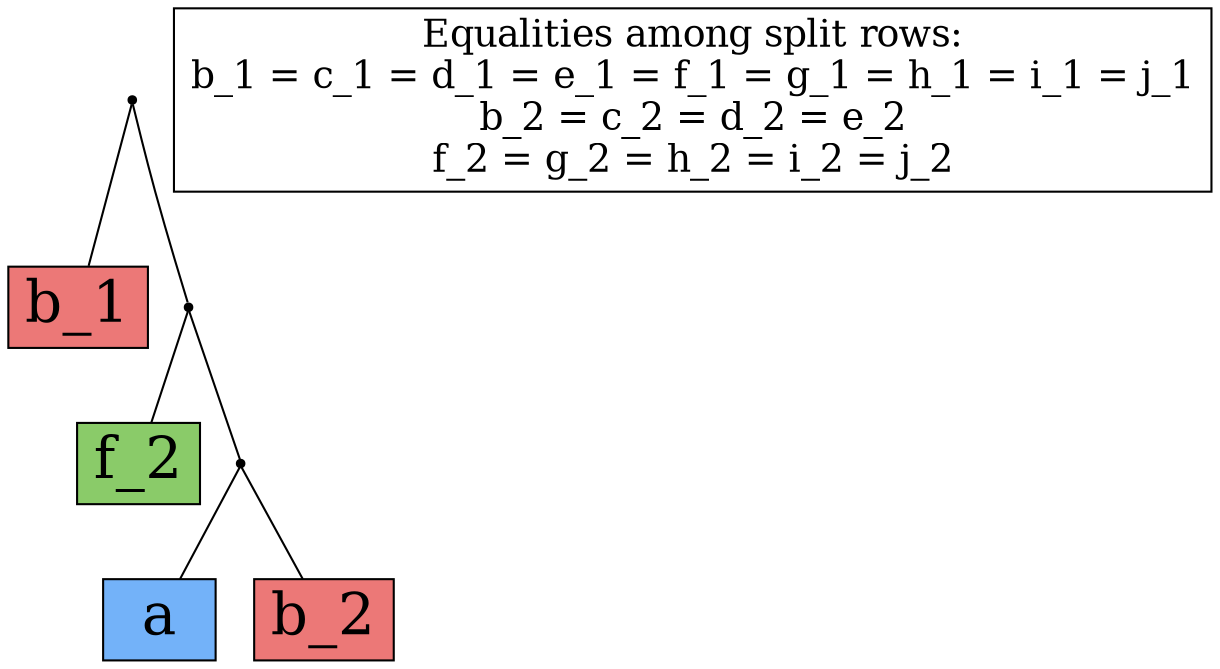 digraph {
a[label="a",shape=box,style=filled,fontsize=28,fillcolor="#73B2F9"];
b_1[label="b_1",shape=box,style=filled,fontsize=28,fillcolor="#EC7877"];
b_2[label="b_2",shape=box,style=filled,fontsize=28,fillcolor="#EC7877"];
f_2[label="f_2",shape=box,style=filled,fontsize=28,fillcolor="#8ACB69"];
legend[label="Equalities among split rows:
b_1 = c_1 = d_1 = e_1 = f_1 = g_1 = h_1 = i_1 = j_1
b_2 = c_2 = d_2 = e_2
f_2 = g_2 = h_2 = i_2 = j_2
",shape=box,fontsize=18];
Int0[shape=point,style=filled,fillcolor=black,label=""];
Int0 -> a[arrowhead=none];
Int0 -> b_2[arrowhead=none];
Int1[shape=point,style=filled,fillcolor=black,label=""];
Int1 -> f_2[arrowhead=none];
Int1 -> Int0[arrowhead=none];
Int2[shape=point,style=filled,fillcolor=black,label=""];
Int2 -> b_1[arrowhead=none];
Int2 -> Int1[arrowhead=none];
}
